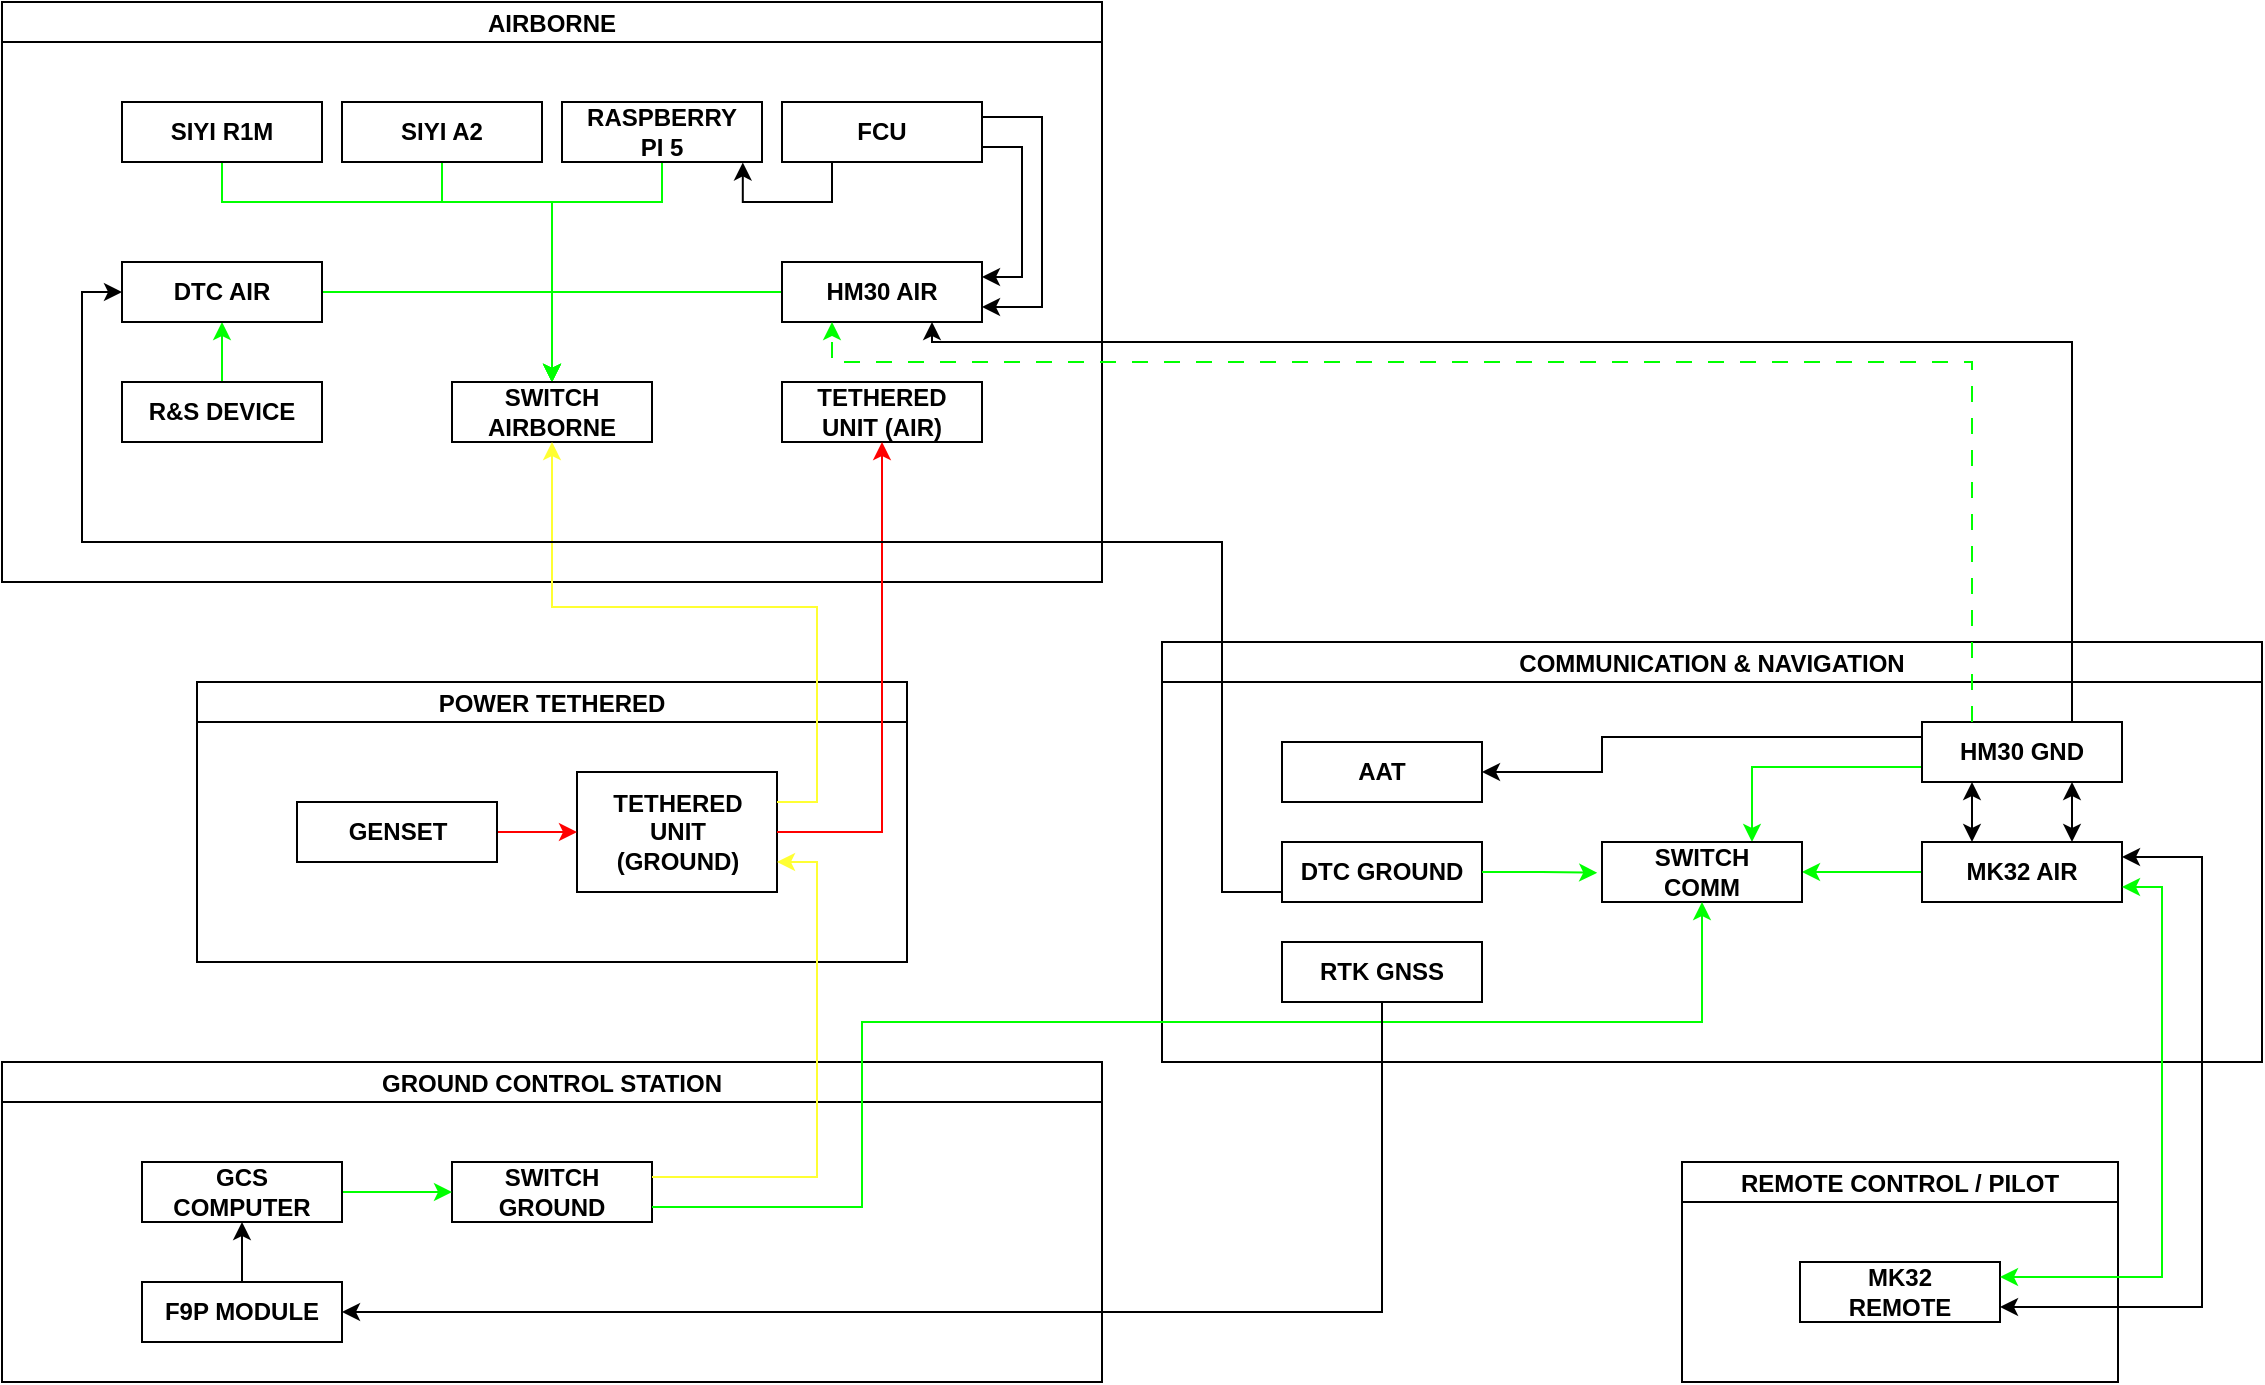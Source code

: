 <mxfile version="24.7.7">
  <diagram name="Page-1" id="90a13364-a465-7bf4-72fc-28e22215d7a0">
    <mxGraphModel dx="989" dy="509" grid="1" gridSize="10" guides="1" tooltips="1" connect="1" arrows="1" fold="1" page="1" pageScale="1.5" pageWidth="1169" pageHeight="826" background="none" math="0" shadow="0">
      <root>
        <mxCell id="0" style=";html=1;" />
        <mxCell id="1" style=";html=1;" parent="0" />
        <mxCell id="j-6bAbtd_mNCW3oIfH7T-3" value="AIRBORNE" style="swimlane;startSize=20;horizontal=1;containerType=tree;newEdgeStyle={&quot;edgeStyle&quot;:&quot;elbowEdgeStyle&quot;,&quot;startArrow&quot;:&quot;none&quot;,&quot;endArrow&quot;:&quot;none&quot;};spacing=9;labelBackgroundColor=none;fontStyle=1" vertex="1" parent="1">
          <mxGeometry x="50" y="90" width="550" height="290" as="geometry">
            <mxRectangle x="80" y="40" width="100" height="30" as="alternateBounds" />
          </mxGeometry>
        </mxCell>
        <mxCell id="j-6bAbtd_mNCW3oIfH7T-75" style="edgeStyle=orthogonalEdgeStyle;rounded=0;orthogonalLoop=1;jettySize=auto;html=1;exitX=1;exitY=0.75;exitDx=0;exitDy=0;entryX=1;entryY=0.25;entryDx=0;entryDy=0;" edge="1" parent="j-6bAbtd_mNCW3oIfH7T-3" source="j-6bAbtd_mNCW3oIfH7T-9" target="j-6bAbtd_mNCW3oIfH7T-16">
          <mxGeometry relative="1" as="geometry" />
        </mxCell>
        <mxCell id="j-6bAbtd_mNCW3oIfH7T-76" style="edgeStyle=orthogonalEdgeStyle;rounded=0;orthogonalLoop=1;jettySize=auto;html=1;exitX=1;exitY=0.25;exitDx=0;exitDy=0;entryX=1;entryY=0.75;entryDx=0;entryDy=0;" edge="1" parent="j-6bAbtd_mNCW3oIfH7T-3" source="j-6bAbtd_mNCW3oIfH7T-9" target="j-6bAbtd_mNCW3oIfH7T-16">
          <mxGeometry relative="1" as="geometry">
            <Array as="points">
              <mxPoint x="520" y="58" />
              <mxPoint x="520" y="153" />
            </Array>
          </mxGeometry>
        </mxCell>
        <mxCell id="j-6bAbtd_mNCW3oIfH7T-9" value="FCU" style="whiteSpace=wrap;html=1;spacing=9;labelBackgroundColor=none;fontStyle=1" vertex="1" parent="j-6bAbtd_mNCW3oIfH7T-3">
          <mxGeometry x="390" y="50" width="100" height="30" as="geometry" />
        </mxCell>
        <mxCell id="j-6bAbtd_mNCW3oIfH7T-57" style="edgeStyle=orthogonalEdgeStyle;rounded=0;orthogonalLoop=1;jettySize=auto;html=1;exitX=0.5;exitY=1;exitDx=0;exitDy=0;entryX=0.5;entryY=0;entryDx=0;entryDy=0;strokeColor=#00ff00;" edge="1" parent="j-6bAbtd_mNCW3oIfH7T-3" source="j-6bAbtd_mNCW3oIfH7T-11" target="j-6bAbtd_mNCW3oIfH7T-17">
          <mxGeometry relative="1" as="geometry">
            <Array as="points">
              <mxPoint x="220" y="100" />
              <mxPoint x="275" y="100" />
            </Array>
          </mxGeometry>
        </mxCell>
        <mxCell id="j-6bAbtd_mNCW3oIfH7T-11" value="SIYI A2" style="whiteSpace=wrap;html=1;spacing=9;labelBackgroundColor=none;fontStyle=1" vertex="1" parent="j-6bAbtd_mNCW3oIfH7T-3">
          <mxGeometry x="170" y="50" width="100" height="30" as="geometry" />
        </mxCell>
        <mxCell id="j-6bAbtd_mNCW3oIfH7T-55" style="edgeStyle=elbowEdgeStyle;rounded=0;orthogonalLoop=1;jettySize=auto;html=1;entryX=0.5;entryY=0;entryDx=0;entryDy=0;elbow=vertical;strokeColor=#00ff00;" edge="1" parent="j-6bAbtd_mNCW3oIfH7T-3" source="j-6bAbtd_mNCW3oIfH7T-12" target="j-6bAbtd_mNCW3oIfH7T-17">
          <mxGeometry relative="1" as="geometry">
            <Array as="points">
              <mxPoint x="190" y="100" />
            </Array>
          </mxGeometry>
        </mxCell>
        <mxCell id="j-6bAbtd_mNCW3oIfH7T-12" value="SIYI R1M" style="whiteSpace=wrap;html=1;spacing=9;labelBackgroundColor=none;fontStyle=1" vertex="1" parent="j-6bAbtd_mNCW3oIfH7T-3">
          <mxGeometry x="60" y="50" width="100" height="30" as="geometry" />
        </mxCell>
        <mxCell id="j-6bAbtd_mNCW3oIfH7T-58" style="edgeStyle=orthogonalEdgeStyle;rounded=0;orthogonalLoop=1;jettySize=auto;html=1;exitX=0.5;exitY=1;exitDx=0;exitDy=0;entryX=0.5;entryY=0;entryDx=0;entryDy=0;strokeColor=#00ff00;" edge="1" parent="j-6bAbtd_mNCW3oIfH7T-3" source="j-6bAbtd_mNCW3oIfH7T-13" target="j-6bAbtd_mNCW3oIfH7T-17">
          <mxGeometry relative="1" as="geometry">
            <Array as="points">
              <mxPoint x="330" y="100" />
              <mxPoint x="275" y="100" />
            </Array>
          </mxGeometry>
        </mxCell>
        <mxCell id="j-6bAbtd_mNCW3oIfH7T-13" value="RASPBERRY PI 5" style="whiteSpace=wrap;html=1;spacing=9;labelBackgroundColor=none;fontStyle=1" vertex="1" parent="j-6bAbtd_mNCW3oIfH7T-3">
          <mxGeometry x="280" y="50" width="100" height="30" as="geometry" />
        </mxCell>
        <mxCell id="j-6bAbtd_mNCW3oIfH7T-51" style="edgeStyle=orthogonalEdgeStyle;rounded=0;orthogonalLoop=1;jettySize=auto;html=1;entryX=0.5;entryY=1;entryDx=0;entryDy=0;strokeColor=#00ff00;" edge="1" parent="j-6bAbtd_mNCW3oIfH7T-3" source="j-6bAbtd_mNCW3oIfH7T-14" target="j-6bAbtd_mNCW3oIfH7T-15">
          <mxGeometry relative="1" as="geometry" />
        </mxCell>
        <mxCell id="j-6bAbtd_mNCW3oIfH7T-14" value="R&amp;amp;S DEVICE" style="whiteSpace=wrap;html=1;spacing=9;labelBackgroundColor=none;fontStyle=1" vertex="1" parent="j-6bAbtd_mNCW3oIfH7T-3">
          <mxGeometry x="60" y="190" width="100" height="30" as="geometry" />
        </mxCell>
        <mxCell id="j-6bAbtd_mNCW3oIfH7T-52" style="edgeStyle=orthogonalEdgeStyle;rounded=0;orthogonalLoop=1;jettySize=auto;html=1;entryX=0.5;entryY=0;entryDx=0;entryDy=0;strokeColor=#00ff00;" edge="1" parent="j-6bAbtd_mNCW3oIfH7T-3" source="j-6bAbtd_mNCW3oIfH7T-15" target="j-6bAbtd_mNCW3oIfH7T-17">
          <mxGeometry relative="1" as="geometry" />
        </mxCell>
        <mxCell id="j-6bAbtd_mNCW3oIfH7T-15" value="DTC AIR" style="whiteSpace=wrap;html=1;spacing=9;labelBackgroundColor=none;fontStyle=1" vertex="1" parent="j-6bAbtd_mNCW3oIfH7T-3">
          <mxGeometry x="60" y="130" width="100" height="30" as="geometry" />
        </mxCell>
        <mxCell id="j-6bAbtd_mNCW3oIfH7T-54" style="edgeStyle=orthogonalEdgeStyle;rounded=0;orthogonalLoop=1;jettySize=auto;html=1;entryX=0.5;entryY=0;entryDx=0;entryDy=0;strokeColor=#00ff00;" edge="1" parent="j-6bAbtd_mNCW3oIfH7T-3" source="j-6bAbtd_mNCW3oIfH7T-16" target="j-6bAbtd_mNCW3oIfH7T-17">
          <mxGeometry relative="1" as="geometry" />
        </mxCell>
        <mxCell id="j-6bAbtd_mNCW3oIfH7T-16" value="HM30 AIR" style="whiteSpace=wrap;html=1;spacing=9;labelBackgroundColor=none;fontStyle=1" vertex="1" parent="j-6bAbtd_mNCW3oIfH7T-3">
          <mxGeometry x="390" y="130" width="100" height="30" as="geometry" />
        </mxCell>
        <mxCell id="j-6bAbtd_mNCW3oIfH7T-17" value="SWITCH AIRBORNE" style="whiteSpace=wrap;html=1;spacing=9;labelBackgroundColor=none;fontStyle=1" vertex="1" parent="j-6bAbtd_mNCW3oIfH7T-3">
          <mxGeometry x="225" y="190" width="100" height="30" as="geometry" />
        </mxCell>
        <mxCell id="j-6bAbtd_mNCW3oIfH7T-18" value="TETHERED UNIT (AIR)" style="whiteSpace=wrap;html=1;spacing=9;labelBackgroundColor=none;fontStyle=1" vertex="1" parent="j-6bAbtd_mNCW3oIfH7T-3">
          <mxGeometry x="390" y="190" width="100" height="30" as="geometry" />
        </mxCell>
        <mxCell id="j-6bAbtd_mNCW3oIfH7T-63" style="edgeStyle=orthogonalEdgeStyle;rounded=0;orthogonalLoop=1;jettySize=auto;html=1;exitX=0.25;exitY=1;exitDx=0;exitDy=0;entryX=0.904;entryY=1.007;entryDx=0;entryDy=0;entryPerimeter=0;" edge="1" parent="j-6bAbtd_mNCW3oIfH7T-3" source="j-6bAbtd_mNCW3oIfH7T-9" target="j-6bAbtd_mNCW3oIfH7T-13">
          <mxGeometry relative="1" as="geometry">
            <Array as="points">
              <mxPoint x="415" y="100" />
              <mxPoint x="370" y="100" />
            </Array>
          </mxGeometry>
        </mxCell>
        <mxCell id="j-6bAbtd_mNCW3oIfH7T-19" value="GROUND CONTROL STATION" style="swimlane;startSize=20;horizontal=1;containerType=tree;newEdgeStyle={&quot;edgeStyle&quot;:&quot;elbowEdgeStyle&quot;,&quot;startArrow&quot;:&quot;none&quot;,&quot;endArrow&quot;:&quot;none&quot;};spacing=9;labelBackgroundColor=none;fontStyle=1" vertex="1" parent="1">
          <mxGeometry x="50" y="620" width="550" height="160" as="geometry">
            <mxRectangle x="80" y="40" width="100" height="30" as="alternateBounds" />
          </mxGeometry>
        </mxCell>
        <mxCell id="j-6bAbtd_mNCW3oIfH7T-20" value="SWITCH GROUND" style="whiteSpace=wrap;html=1;spacing=9;labelBackgroundColor=none;fontStyle=1" vertex="1" parent="j-6bAbtd_mNCW3oIfH7T-19">
          <mxGeometry x="225" y="50" width="100" height="30" as="geometry" />
        </mxCell>
        <mxCell id="j-6bAbtd_mNCW3oIfH7T-85" style="edgeStyle=orthogonalEdgeStyle;rounded=0;orthogonalLoop=1;jettySize=auto;html=1;exitX=0.5;exitY=0;exitDx=0;exitDy=0;entryX=0.5;entryY=1;entryDx=0;entryDy=0;" edge="1" parent="j-6bAbtd_mNCW3oIfH7T-19" source="j-6bAbtd_mNCW3oIfH7T-21" target="j-6bAbtd_mNCW3oIfH7T-22">
          <mxGeometry relative="1" as="geometry" />
        </mxCell>
        <mxCell id="j-6bAbtd_mNCW3oIfH7T-21" value="F9P MODULE" style="whiteSpace=wrap;html=1;spacing=9;labelBackgroundColor=none;fontStyle=1" vertex="1" parent="j-6bAbtd_mNCW3oIfH7T-19">
          <mxGeometry x="70" y="110" width="100" height="30" as="geometry" />
        </mxCell>
        <mxCell id="j-6bAbtd_mNCW3oIfH7T-86" style="edgeStyle=orthogonalEdgeStyle;rounded=0;orthogonalLoop=1;jettySize=auto;html=1;exitX=1;exitY=0.5;exitDx=0;exitDy=0;entryX=0;entryY=0.5;entryDx=0;entryDy=0;strokeColor=#00ff00;" edge="1" parent="j-6bAbtd_mNCW3oIfH7T-19" source="j-6bAbtd_mNCW3oIfH7T-22" target="j-6bAbtd_mNCW3oIfH7T-20">
          <mxGeometry relative="1" as="geometry" />
        </mxCell>
        <mxCell id="j-6bAbtd_mNCW3oIfH7T-22" value="GCS COMPUTER" style="whiteSpace=wrap;html=1;spacing=9;labelBackgroundColor=none;fontStyle=1" vertex="1" parent="j-6bAbtd_mNCW3oIfH7T-19">
          <mxGeometry x="70" y="50" width="100" height="30" as="geometry" />
        </mxCell>
        <mxCell id="j-6bAbtd_mNCW3oIfH7T-29" value="COMMUNICATION &amp; NAVIGATION" style="swimlane;startSize=20;horizontal=1;containerType=tree;newEdgeStyle={&quot;edgeStyle&quot;:&quot;elbowEdgeStyle&quot;,&quot;startArrow&quot;:&quot;none&quot;,&quot;endArrow&quot;:&quot;none&quot;};spacing=9;labelBackgroundColor=none;fontStyle=1" vertex="1" parent="1">
          <mxGeometry x="630" y="410" width="550" height="210" as="geometry">
            <mxRectangle x="80" y="40" width="100" height="30" as="alternateBounds" />
          </mxGeometry>
        </mxCell>
        <mxCell id="j-6bAbtd_mNCW3oIfH7T-105" style="edgeStyle=orthogonalEdgeStyle;rounded=0;orthogonalLoop=1;jettySize=auto;html=1;exitX=0.75;exitY=0;exitDx=0;exitDy=0;entryX=0.75;entryY=1;entryDx=0;entryDy=0;startArrow=classic;startFill=1;" edge="1" parent="j-6bAbtd_mNCW3oIfH7T-29" source="j-6bAbtd_mNCW3oIfH7T-30" target="j-6bAbtd_mNCW3oIfH7T-31">
          <mxGeometry relative="1" as="geometry" />
        </mxCell>
        <mxCell id="j-6bAbtd_mNCW3oIfH7T-106" style="edgeStyle=orthogonalEdgeStyle;rounded=0;orthogonalLoop=1;jettySize=auto;html=1;exitX=0.25;exitY=0;exitDx=0;exitDy=0;entryX=0.25;entryY=1;entryDx=0;entryDy=0;startArrow=classic;startFill=1;" edge="1" parent="j-6bAbtd_mNCW3oIfH7T-29" source="j-6bAbtd_mNCW3oIfH7T-30" target="j-6bAbtd_mNCW3oIfH7T-31">
          <mxGeometry relative="1" as="geometry" />
        </mxCell>
        <mxCell id="j-6bAbtd_mNCW3oIfH7T-109" style="edgeStyle=orthogonalEdgeStyle;rounded=0;orthogonalLoop=1;jettySize=auto;html=1;exitX=0;exitY=0.5;exitDx=0;exitDy=0;entryX=1;entryY=0.5;entryDx=0;entryDy=0;strokeColor=#00ff00;" edge="1" parent="j-6bAbtd_mNCW3oIfH7T-29" source="j-6bAbtd_mNCW3oIfH7T-30" target="j-6bAbtd_mNCW3oIfH7T-33">
          <mxGeometry relative="1" as="geometry" />
        </mxCell>
        <mxCell id="j-6bAbtd_mNCW3oIfH7T-30" value="MK32 AIR" style="whiteSpace=wrap;html=1;spacing=9;labelBackgroundColor=none;fontStyle=1" vertex="1" parent="j-6bAbtd_mNCW3oIfH7T-29">
          <mxGeometry x="380" y="100" width="100" height="30" as="geometry" />
        </mxCell>
        <mxCell id="j-6bAbtd_mNCW3oIfH7T-107" style="edgeStyle=orthogonalEdgeStyle;rounded=0;orthogonalLoop=1;jettySize=auto;html=1;exitX=0;exitY=0.75;exitDx=0;exitDy=0;entryX=0.75;entryY=0;entryDx=0;entryDy=0;strokeColor=#00ff00;" edge="1" parent="j-6bAbtd_mNCW3oIfH7T-29" source="j-6bAbtd_mNCW3oIfH7T-31" target="j-6bAbtd_mNCW3oIfH7T-33">
          <mxGeometry relative="1" as="geometry" />
        </mxCell>
        <mxCell id="j-6bAbtd_mNCW3oIfH7T-111" style="edgeStyle=orthogonalEdgeStyle;rounded=0;orthogonalLoop=1;jettySize=auto;html=1;exitX=0;exitY=0.25;exitDx=0;exitDy=0;entryX=1;entryY=0.5;entryDx=0;entryDy=0;" edge="1" parent="j-6bAbtd_mNCW3oIfH7T-29" source="j-6bAbtd_mNCW3oIfH7T-31" target="j-6bAbtd_mNCW3oIfH7T-32">
          <mxGeometry relative="1" as="geometry">
            <Array as="points">
              <mxPoint x="220" y="48" />
              <mxPoint x="220" y="65" />
            </Array>
          </mxGeometry>
        </mxCell>
        <mxCell id="j-6bAbtd_mNCW3oIfH7T-31" value="HM30 GND" style="whiteSpace=wrap;html=1;spacing=9;labelBackgroundColor=none;fontStyle=1" vertex="1" parent="j-6bAbtd_mNCW3oIfH7T-29">
          <mxGeometry x="380" y="40" width="100" height="30" as="geometry" />
        </mxCell>
        <mxCell id="j-6bAbtd_mNCW3oIfH7T-32" value="AAT" style="whiteSpace=wrap;html=1;spacing=9;labelBackgroundColor=none;fontStyle=1" vertex="1" parent="j-6bAbtd_mNCW3oIfH7T-29">
          <mxGeometry x="60" y="50" width="100" height="30" as="geometry" />
        </mxCell>
        <mxCell id="j-6bAbtd_mNCW3oIfH7T-33" value="SWITCH COMM" style="whiteSpace=wrap;html=1;spacing=9;labelBackgroundColor=none;fontStyle=1" vertex="1" parent="j-6bAbtd_mNCW3oIfH7T-29">
          <mxGeometry x="220" y="100" width="100" height="30" as="geometry" />
        </mxCell>
        <mxCell id="j-6bAbtd_mNCW3oIfH7T-34" value="DTC GROUND" style="whiteSpace=wrap;html=1;spacing=9;labelBackgroundColor=none;fontStyle=1" vertex="1" parent="j-6bAbtd_mNCW3oIfH7T-29">
          <mxGeometry x="60" y="100" width="100" height="30" as="geometry" />
        </mxCell>
        <mxCell id="j-6bAbtd_mNCW3oIfH7T-108" style="edgeStyle=orthogonalEdgeStyle;rounded=0;orthogonalLoop=1;jettySize=auto;html=1;exitX=1;exitY=0.5;exitDx=0;exitDy=0;entryX=-0.024;entryY=0.513;entryDx=0;entryDy=0;entryPerimeter=0;strokeColor=#00ff00;" edge="1" parent="j-6bAbtd_mNCW3oIfH7T-29" source="j-6bAbtd_mNCW3oIfH7T-34" target="j-6bAbtd_mNCW3oIfH7T-33">
          <mxGeometry relative="1" as="geometry" />
        </mxCell>
        <mxCell id="j-6bAbtd_mNCW3oIfH7T-114" value="RTK GNSS" style="whiteSpace=wrap;html=1;spacing=9;labelBackgroundColor=none;fontStyle=1" vertex="1" parent="j-6bAbtd_mNCW3oIfH7T-29">
          <mxGeometry x="60" y="150" width="100" height="30" as="geometry" />
        </mxCell>
        <mxCell id="j-6bAbtd_mNCW3oIfH7T-39" value="REMOTE CONTROL / PILOT" style="swimlane;startSize=20;horizontal=1;containerType=tree;newEdgeStyle={&quot;edgeStyle&quot;:&quot;elbowEdgeStyle&quot;,&quot;startArrow&quot;:&quot;none&quot;,&quot;endArrow&quot;:&quot;none&quot;};spacing=9;labelBackgroundColor=none;fontStyle=1" vertex="1" parent="1">
          <mxGeometry x="890" y="670" width="218" height="110" as="geometry">
            <mxRectangle x="80" y="40" width="100" height="30" as="alternateBounds" />
          </mxGeometry>
        </mxCell>
        <mxCell id="j-6bAbtd_mNCW3oIfH7T-42" value="MK32 REMOTE" style="whiteSpace=wrap;html=1;spacing=9;labelBackgroundColor=none;fontStyle=1" vertex="1" parent="j-6bAbtd_mNCW3oIfH7T-39">
          <mxGeometry x="59" y="50" width="100" height="30" as="geometry" />
        </mxCell>
        <mxCell id="j-6bAbtd_mNCW3oIfH7T-65" value="POWER TETHERED" style="swimlane;startSize=20;horizontal=1;containerType=tree;newEdgeStyle={&quot;edgeStyle&quot;:&quot;elbowEdgeStyle&quot;,&quot;startArrow&quot;:&quot;none&quot;,&quot;endArrow&quot;:&quot;none&quot;};spacing=9;labelBackgroundColor=none;fontStyle=1" vertex="1" parent="1">
          <mxGeometry x="147.5" y="430" width="355" height="140" as="geometry">
            <mxRectangle x="80" y="40" width="100" height="30" as="alternateBounds" />
          </mxGeometry>
        </mxCell>
        <mxCell id="j-6bAbtd_mNCW3oIfH7T-67" value="TETHERED UNIT (GROUND)" style="whiteSpace=wrap;html=1;spacing=9;labelBackgroundColor=none;fontStyle=1" vertex="1" parent="j-6bAbtd_mNCW3oIfH7T-65">
          <mxGeometry x="190" y="45" width="100" height="60" as="geometry" />
        </mxCell>
        <mxCell id="j-6bAbtd_mNCW3oIfH7T-83" style="edgeStyle=orthogonalEdgeStyle;rounded=0;orthogonalLoop=1;jettySize=auto;html=1;exitX=1;exitY=0.5;exitDx=0;exitDy=0;entryX=0;entryY=0.5;entryDx=0;entryDy=0;strokeColor=#ff0000;" edge="1" parent="j-6bAbtd_mNCW3oIfH7T-65" source="j-6bAbtd_mNCW3oIfH7T-68" target="j-6bAbtd_mNCW3oIfH7T-67">
          <mxGeometry relative="1" as="geometry" />
        </mxCell>
        <mxCell id="j-6bAbtd_mNCW3oIfH7T-68" value="GENSET" style="whiteSpace=wrap;html=1;spacing=9;labelBackgroundColor=none;fontStyle=1" vertex="1" parent="j-6bAbtd_mNCW3oIfH7T-65">
          <mxGeometry x="50" y="60" width="100" height="30" as="geometry" />
        </mxCell>
        <mxCell id="j-6bAbtd_mNCW3oIfH7T-89" style="edgeStyle=orthogonalEdgeStyle;rounded=0;orthogonalLoop=1;jettySize=auto;html=1;exitX=1;exitY=0.25;exitDx=0;exitDy=0;entryX=1;entryY=0.75;entryDx=0;entryDy=0;strokeColor=#FFFF33;" edge="1" parent="1" source="j-6bAbtd_mNCW3oIfH7T-20" target="j-6bAbtd_mNCW3oIfH7T-67">
          <mxGeometry relative="1" as="geometry" />
        </mxCell>
        <mxCell id="j-6bAbtd_mNCW3oIfH7T-90" style="edgeStyle=orthogonalEdgeStyle;rounded=0;orthogonalLoop=1;jettySize=auto;html=1;exitX=1;exitY=0.25;exitDx=0;exitDy=0;entryX=0.5;entryY=1;entryDx=0;entryDy=0;strokeColor=#FFFF33;" edge="1" parent="1" source="j-6bAbtd_mNCW3oIfH7T-67" target="j-6bAbtd_mNCW3oIfH7T-17">
          <mxGeometry relative="1" as="geometry" />
        </mxCell>
        <mxCell id="j-6bAbtd_mNCW3oIfH7T-91" style="edgeStyle=orthogonalEdgeStyle;rounded=0;orthogonalLoop=1;jettySize=auto;html=1;exitX=1;exitY=0.5;exitDx=0;exitDy=0;entryX=0.5;entryY=1;entryDx=0;entryDy=0;strokeColor=#ff0000;" edge="1" parent="1" source="j-6bAbtd_mNCW3oIfH7T-67" target="j-6bAbtd_mNCW3oIfH7T-18">
          <mxGeometry relative="1" as="geometry" />
        </mxCell>
        <mxCell id="j-6bAbtd_mNCW3oIfH7T-92" style="edgeStyle=orthogonalEdgeStyle;rounded=0;orthogonalLoop=1;jettySize=auto;html=1;exitX=0.25;exitY=0;exitDx=0;exitDy=0;entryX=0.25;entryY=1;entryDx=0;entryDy=0;strokeColor=#00ff00;dashed=1;dashPattern=8 8;jumpStyle=none;" edge="1" parent="1" source="j-6bAbtd_mNCW3oIfH7T-31" target="j-6bAbtd_mNCW3oIfH7T-16">
          <mxGeometry relative="1" as="geometry">
            <Array as="points">
              <mxPoint x="1035" y="270" />
              <mxPoint x="465" y="270" />
            </Array>
          </mxGeometry>
        </mxCell>
        <mxCell id="j-6bAbtd_mNCW3oIfH7T-95" style="edgeStyle=orthogonalEdgeStyle;rounded=0;orthogonalLoop=1;jettySize=auto;html=1;exitX=0.75;exitY=0;exitDx=0;exitDy=0;entryX=0.75;entryY=1;entryDx=0;entryDy=0;" edge="1" parent="1" source="j-6bAbtd_mNCW3oIfH7T-31" target="j-6bAbtd_mNCW3oIfH7T-16">
          <mxGeometry relative="1" as="geometry">
            <Array as="points">
              <mxPoint x="1085" y="260" />
              <mxPoint x="515" y="260" />
            </Array>
          </mxGeometry>
        </mxCell>
        <mxCell id="j-6bAbtd_mNCW3oIfH7T-98" style="edgeStyle=orthogonalEdgeStyle;rounded=0;orthogonalLoop=1;jettySize=auto;html=1;exitX=0;exitY=0.5;exitDx=0;exitDy=0;entryX=0;entryY=0.5;entryDx=0;entryDy=0;" edge="1" parent="1" source="j-6bAbtd_mNCW3oIfH7T-34" target="j-6bAbtd_mNCW3oIfH7T-15">
          <mxGeometry relative="1" as="geometry">
            <Array as="points">
              <mxPoint x="660" y="535" />
              <mxPoint x="660" y="360" />
              <mxPoint x="90" y="360" />
              <mxPoint x="90" y="235" />
            </Array>
          </mxGeometry>
        </mxCell>
        <mxCell id="j-6bAbtd_mNCW3oIfH7T-100" style="edgeStyle=orthogonalEdgeStyle;rounded=0;orthogonalLoop=1;jettySize=auto;html=1;exitX=1;exitY=0.75;exitDx=0;exitDy=0;entryX=0.5;entryY=1;entryDx=0;entryDy=0;strokeColor=#00ff00;jumpStyle=none;" edge="1" parent="1" source="j-6bAbtd_mNCW3oIfH7T-20" target="j-6bAbtd_mNCW3oIfH7T-33">
          <mxGeometry relative="1" as="geometry">
            <Array as="points">
              <mxPoint x="480" y="693" />
              <mxPoint x="480" y="600" />
              <mxPoint x="900" y="600" />
            </Array>
          </mxGeometry>
        </mxCell>
        <mxCell id="j-6bAbtd_mNCW3oIfH7T-101" style="edgeStyle=orthogonalEdgeStyle;rounded=0;orthogonalLoop=1;jettySize=auto;html=1;exitX=1;exitY=0.25;exitDx=0;exitDy=0;entryX=1;entryY=0.75;entryDx=0;entryDy=0;startArrow=classic;startFill=1;strokeColor=#00ff00;" edge="1" parent="1" source="j-6bAbtd_mNCW3oIfH7T-42" target="j-6bAbtd_mNCW3oIfH7T-30">
          <mxGeometry relative="1" as="geometry" />
        </mxCell>
        <mxCell id="j-6bAbtd_mNCW3oIfH7T-104" style="edgeStyle=orthogonalEdgeStyle;rounded=0;orthogonalLoop=1;jettySize=auto;html=1;exitX=1;exitY=0.75;exitDx=0;exitDy=0;entryX=1;entryY=0.25;entryDx=0;entryDy=0;startArrow=classic;startFill=1;" edge="1" parent="1" source="j-6bAbtd_mNCW3oIfH7T-42" target="j-6bAbtd_mNCW3oIfH7T-30">
          <mxGeometry relative="1" as="geometry">
            <Array as="points">
              <mxPoint x="1150" y="743" />
              <mxPoint x="1150" y="517" />
            </Array>
          </mxGeometry>
        </mxCell>
        <mxCell id="j-6bAbtd_mNCW3oIfH7T-115" style="edgeStyle=orthogonalEdgeStyle;rounded=0;orthogonalLoop=1;jettySize=auto;html=1;exitX=0.5;exitY=1;exitDx=0;exitDy=0;entryX=1;entryY=0.5;entryDx=0;entryDy=0;" edge="1" parent="1" source="j-6bAbtd_mNCW3oIfH7T-114" target="j-6bAbtd_mNCW3oIfH7T-21">
          <mxGeometry relative="1" as="geometry" />
        </mxCell>
      </root>
    </mxGraphModel>
  </diagram>
</mxfile>
